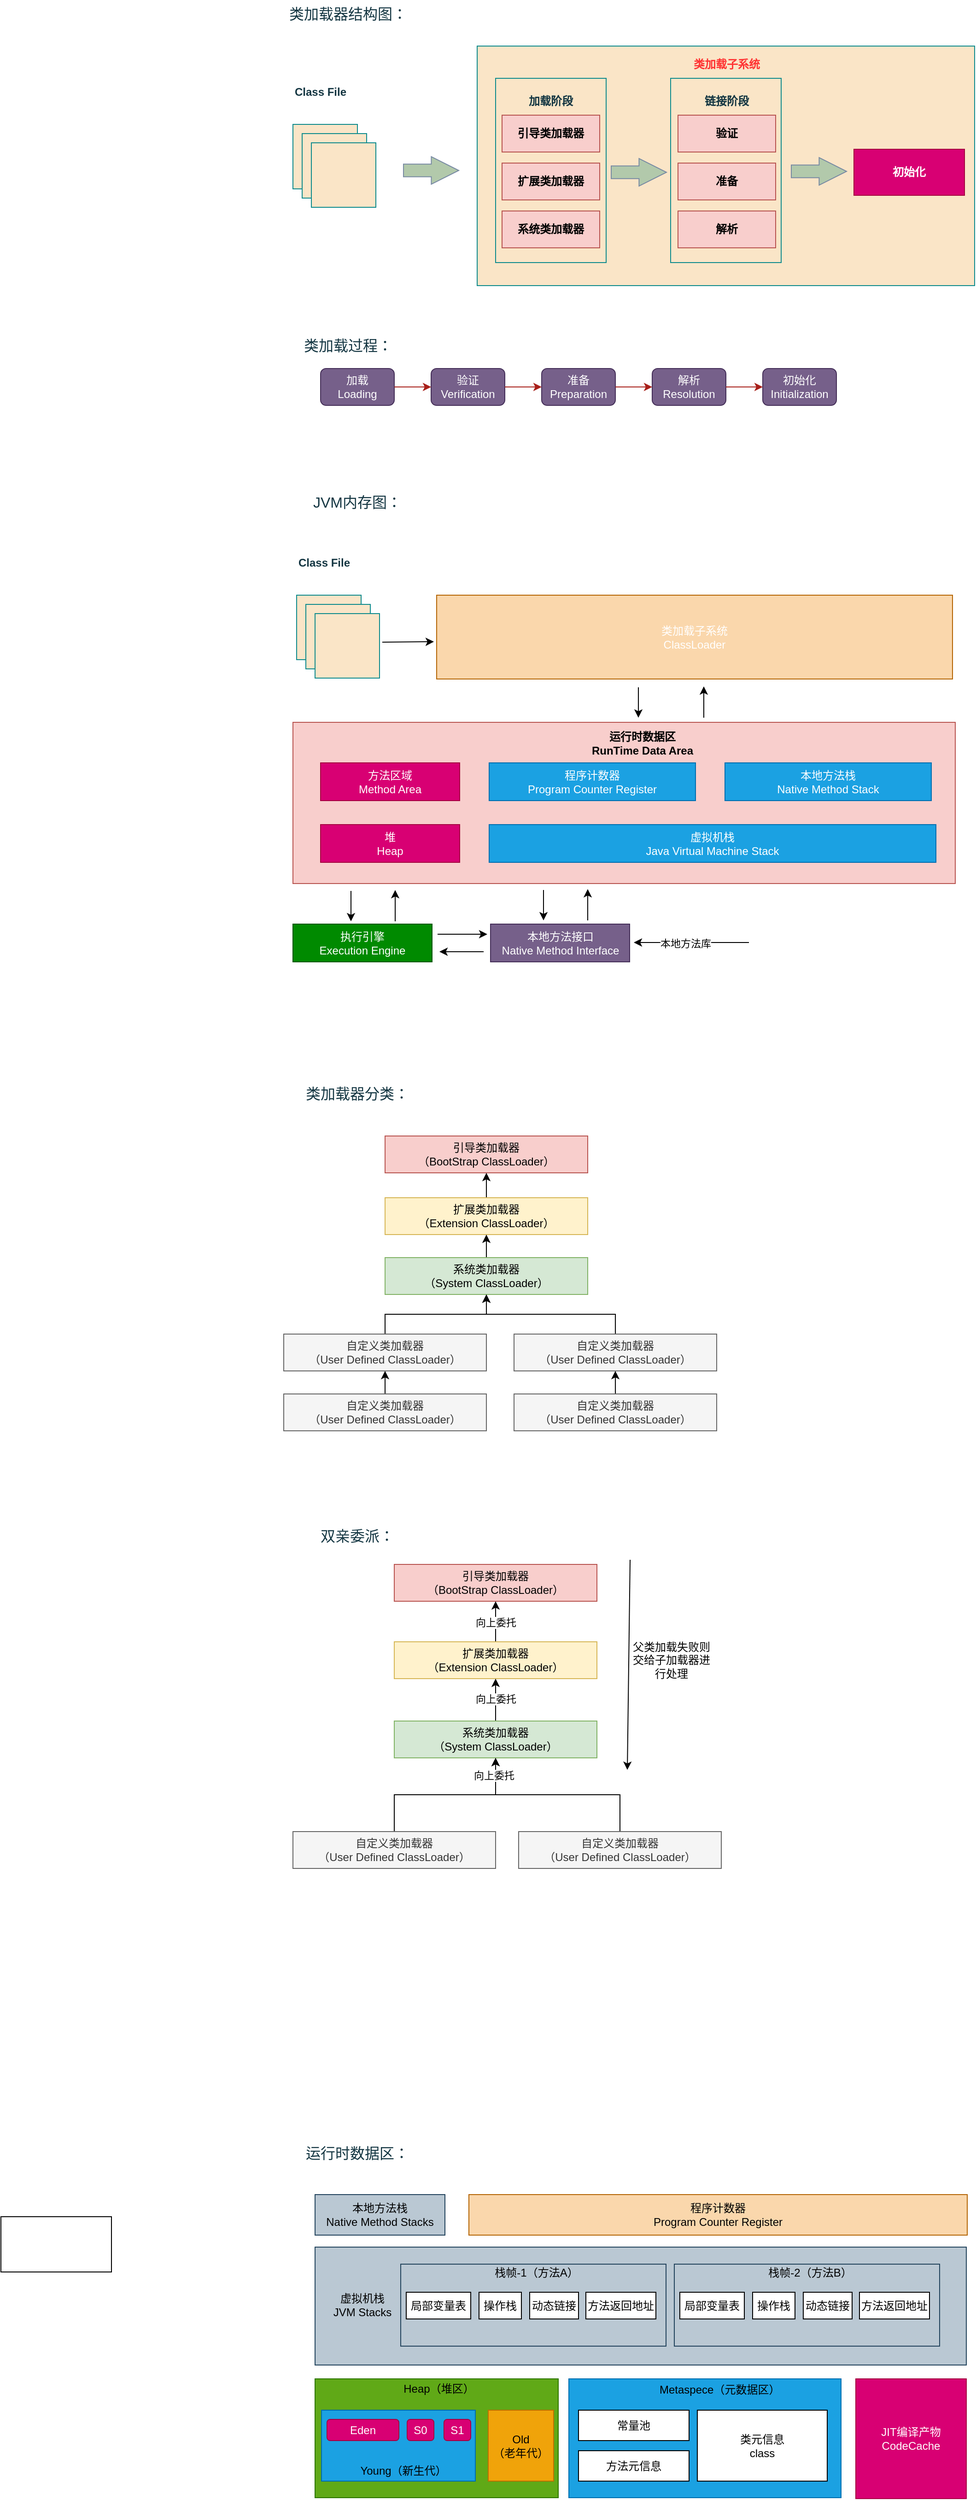<mxfile version="28.1.2">
  <diagram name="第 1 页" id="eqtePIM6AgWa9ITxUycX">
    <mxGraphModel dx="2040" dy="730" grid="0" gridSize="10" guides="1" tooltips="1" connect="1" arrows="1" fold="1" page="1" pageScale="1" pageWidth="827" pageHeight="1169" math="0" shadow="0">
      <root>
        <mxCell id="0" />
        <mxCell id="1" parent="0" />
        <mxCell id="AoabHPwV4vqNmbXxIZFJ-24" value="" style="group" parent="1" vertex="1" connectable="0">
          <mxGeometry x="50" y="90" width="740" height="260" as="geometry" />
        </mxCell>
        <mxCell id="AoabHPwV4vqNmbXxIZFJ-2" value="" style="rounded=0;whiteSpace=wrap;html=1;labelBackgroundColor=none;fillColor=#FAE5C7;strokeColor=#0F8B8D;fontColor=#143642;fontStyle=1" parent="AoabHPwV4vqNmbXxIZFJ-24" vertex="1">
          <mxGeometry y="85" width="70" height="70" as="geometry" />
        </mxCell>
        <mxCell id="AoabHPwV4vqNmbXxIZFJ-3" value="" style="rounded=0;whiteSpace=wrap;html=1;labelBackgroundColor=none;fillColor=#FAE5C7;strokeColor=#0F8B8D;fontColor=#143642;fontStyle=1" parent="AoabHPwV4vqNmbXxIZFJ-24" vertex="1">
          <mxGeometry x="10" y="95" width="70" height="70" as="geometry" />
        </mxCell>
        <mxCell id="AoabHPwV4vqNmbXxIZFJ-4" value="" style="rounded=0;whiteSpace=wrap;html=1;labelBackgroundColor=none;fillColor=#FAE5C7;strokeColor=#0F8B8D;fontColor=#143642;fontStyle=1" parent="AoabHPwV4vqNmbXxIZFJ-24" vertex="1">
          <mxGeometry x="20" y="105" width="70" height="70" as="geometry" />
        </mxCell>
        <mxCell id="AoabHPwV4vqNmbXxIZFJ-5" value="" style="rounded=0;whiteSpace=wrap;html=1;labelBackgroundColor=none;fillColor=#FAE5C7;strokeColor=#0F8B8D;fontColor=#143642;fontStyle=1" parent="AoabHPwV4vqNmbXxIZFJ-24" vertex="1">
          <mxGeometry x="200" width="540" height="260" as="geometry" />
        </mxCell>
        <mxCell id="AoabHPwV4vqNmbXxIZFJ-8" value="&lt;font color=&quot;#ff3333&quot;&gt;类加载子系统&lt;/font&gt;" style="text;html=1;strokeColor=none;fillColor=none;align=center;verticalAlign=middle;whiteSpace=wrap;rounded=0;fontStyle=1;labelBackgroundColor=none;fontColor=#143642;" parent="AoabHPwV4vqNmbXxIZFJ-24" vertex="1">
          <mxGeometry x="421" y="5" width="100" height="30" as="geometry" />
        </mxCell>
        <mxCell id="AoabHPwV4vqNmbXxIZFJ-9" value="" style="rounded=0;whiteSpace=wrap;html=1;labelBackgroundColor=none;fillColor=#FAE5C7;strokeColor=#0F8B8D;fontColor=#143642;fontStyle=1" parent="AoabHPwV4vqNmbXxIZFJ-24" vertex="1">
          <mxGeometry x="220" y="35" width="120" height="200" as="geometry" />
        </mxCell>
        <mxCell id="AoabHPwV4vqNmbXxIZFJ-10" value="" style="rounded=0;whiteSpace=wrap;html=1;labelBackgroundColor=none;fillColor=#FAE5C7;strokeColor=#0F8B8D;fontColor=#143642;fontStyle=1" parent="AoabHPwV4vqNmbXxIZFJ-24" vertex="1">
          <mxGeometry x="410" y="35" width="120" height="200" as="geometry" />
        </mxCell>
        <mxCell id="AoabHPwV4vqNmbXxIZFJ-11" value="初始化" style="rounded=0;whiteSpace=wrap;html=1;labelBackgroundColor=none;fillColor=#d80073;strokeColor=#A50040;fontColor=#ffffff;fontStyle=1" parent="AoabHPwV4vqNmbXxIZFJ-24" vertex="1">
          <mxGeometry x="609" y="112" width="120" height="50" as="geometry" />
        </mxCell>
        <mxCell id="AoabHPwV4vqNmbXxIZFJ-12" value="加载阶段" style="text;html=1;strokeColor=none;fillColor=none;align=center;verticalAlign=middle;whiteSpace=wrap;rounded=0;labelBackgroundColor=none;fontColor=#143642;fontStyle=1" parent="AoabHPwV4vqNmbXxIZFJ-24" vertex="1">
          <mxGeometry x="250" y="45" width="60" height="30" as="geometry" />
        </mxCell>
        <mxCell id="AoabHPwV4vqNmbXxIZFJ-13" value="链接阶段" style="text;html=1;strokeColor=none;fillColor=none;align=center;verticalAlign=middle;whiteSpace=wrap;rounded=0;labelBackgroundColor=none;fontColor=#143642;fontStyle=1" parent="AoabHPwV4vqNmbXxIZFJ-24" vertex="1">
          <mxGeometry x="441" y="45" width="60" height="30" as="geometry" />
        </mxCell>
        <mxCell id="AoabHPwV4vqNmbXxIZFJ-14" value="引导类加载器" style="rounded=0;whiteSpace=wrap;html=1;labelBackgroundColor=none;fillColor=#f8cecc;strokeColor=#b85450;fontStyle=1" parent="AoabHPwV4vqNmbXxIZFJ-24" vertex="1">
          <mxGeometry x="227" y="75" width="106" height="40" as="geometry" />
        </mxCell>
        <mxCell id="AoabHPwV4vqNmbXxIZFJ-15" value="扩展类加载器" style="rounded=0;whiteSpace=wrap;html=1;labelBackgroundColor=none;fillColor=#f8cecc;strokeColor=#b85450;fontStyle=1" parent="AoabHPwV4vqNmbXxIZFJ-24" vertex="1">
          <mxGeometry x="227" y="127" width="106" height="40" as="geometry" />
        </mxCell>
        <mxCell id="AoabHPwV4vqNmbXxIZFJ-16" value="系统类加载器" style="rounded=0;whiteSpace=wrap;html=1;labelBackgroundColor=none;fillColor=#f8cecc;strokeColor=#b85450;fontStyle=1" parent="AoabHPwV4vqNmbXxIZFJ-24" vertex="1">
          <mxGeometry x="227" y="179" width="106" height="40" as="geometry" />
        </mxCell>
        <mxCell id="AoabHPwV4vqNmbXxIZFJ-17" value="验证" style="rounded=0;whiteSpace=wrap;html=1;labelBackgroundColor=none;fillColor=#f8cecc;strokeColor=#b85450;fontStyle=1" parent="AoabHPwV4vqNmbXxIZFJ-24" vertex="1">
          <mxGeometry x="418" y="75" width="106" height="40" as="geometry" />
        </mxCell>
        <mxCell id="AoabHPwV4vqNmbXxIZFJ-18" value="准备" style="rounded=0;whiteSpace=wrap;html=1;labelBackgroundColor=none;fillColor=#f8cecc;strokeColor=#b85450;fontStyle=1" parent="AoabHPwV4vqNmbXxIZFJ-24" vertex="1">
          <mxGeometry x="418" y="127" width="106" height="40" as="geometry" />
        </mxCell>
        <mxCell id="AoabHPwV4vqNmbXxIZFJ-19" value="解析" style="rounded=0;whiteSpace=wrap;html=1;labelBackgroundColor=none;fillColor=#f8cecc;strokeColor=#b85450;fontStyle=1" parent="AoabHPwV4vqNmbXxIZFJ-24" vertex="1">
          <mxGeometry x="418" y="179" width="106" height="40" as="geometry" />
        </mxCell>
        <mxCell id="AoabHPwV4vqNmbXxIZFJ-20" value="Class File" style="text;html=1;strokeColor=none;fillColor=none;align=center;verticalAlign=middle;whiteSpace=wrap;rounded=0;fontColor=#143642;fontStyle=1" parent="AoabHPwV4vqNmbXxIZFJ-24" vertex="1">
          <mxGeometry y="35" width="60" height="30" as="geometry" />
        </mxCell>
        <mxCell id="AoabHPwV4vqNmbXxIZFJ-21" value="" style="html=1;shadow=0;dashed=0;align=center;verticalAlign=middle;shape=mxgraph.arrows2.arrow;dy=0.54;dx=29.8;direction=east;notch=0;strokeColor=#788AA3;fontColor=#46495D;fillColor=#B2C9AB;" parent="AoabHPwV4vqNmbXxIZFJ-24" vertex="1">
          <mxGeometry x="120" y="120" width="60" height="30" as="geometry" />
        </mxCell>
        <mxCell id="AoabHPwV4vqNmbXxIZFJ-22" value="" style="html=1;shadow=0;dashed=0;align=center;verticalAlign=middle;shape=mxgraph.arrows2.arrow;dy=0.54;dx=29.8;direction=east;notch=0;strokeColor=#788AA3;fontColor=#46495D;fillColor=#B2C9AB;" parent="AoabHPwV4vqNmbXxIZFJ-24" vertex="1">
          <mxGeometry x="345.5" y="122" width="60" height="30" as="geometry" />
        </mxCell>
        <mxCell id="AoabHPwV4vqNmbXxIZFJ-23" value="" style="html=1;shadow=0;dashed=0;align=center;verticalAlign=middle;shape=mxgraph.arrows2.arrow;dy=0.54;dx=29.8;direction=east;notch=0;strokeColor=#788AA3;fontColor=#46495D;fillColor=#B2C9AB;" parent="AoabHPwV4vqNmbXxIZFJ-24" vertex="1">
          <mxGeometry x="541" y="121" width="60" height="30" as="geometry" />
        </mxCell>
        <mxCell id="AoabHPwV4vqNmbXxIZFJ-25" value="类加载器结构图：" style="text;html=1;strokeColor=none;fillColor=none;align=center;verticalAlign=middle;whiteSpace=wrap;rounded=0;fontColor=#143642;fontSize=16;" parent="1" vertex="1">
          <mxGeometry x="40" y="40" width="140" height="30" as="geometry" />
        </mxCell>
        <mxCell id="AoabHPwV4vqNmbXxIZFJ-37" value="" style="group" parent="1" vertex="1" connectable="0">
          <mxGeometry x="40" y="400" width="600" height="80" as="geometry" />
        </mxCell>
        <mxCell id="AoabHPwV4vqNmbXxIZFJ-26" value="类加载过程：" style="text;html=1;strokeColor=none;fillColor=none;align=center;verticalAlign=middle;whiteSpace=wrap;rounded=0;fontColor=#143642;fontSize=16;" parent="AoabHPwV4vqNmbXxIZFJ-37" vertex="1">
          <mxGeometry width="140" height="30" as="geometry" />
        </mxCell>
        <mxCell id="AoabHPwV4vqNmbXxIZFJ-28" value="加载&lt;br&gt;Loading" style="rounded=1;whiteSpace=wrap;html=1;strokeColor=#432D57;fontColor=#ffffff;fillColor=#76608a;" parent="AoabHPwV4vqNmbXxIZFJ-37" vertex="1">
          <mxGeometry x="40" y="40" width="80" height="40" as="geometry" />
        </mxCell>
        <mxCell id="AoabHPwV4vqNmbXxIZFJ-29" value="验证&lt;br&gt;Verification" style="rounded=1;whiteSpace=wrap;html=1;strokeColor=#432D57;fontColor=#ffffff;fillColor=#76608a;" parent="AoabHPwV4vqNmbXxIZFJ-37" vertex="1">
          <mxGeometry x="160" y="40" width="80" height="40" as="geometry" />
        </mxCell>
        <mxCell id="AoabHPwV4vqNmbXxIZFJ-33" value="" style="edgeStyle=orthogonalEdgeStyle;rounded=0;orthogonalLoop=1;jettySize=auto;html=1;strokeColor=#A8201A;fontColor=#143642;fillColor=#FAE5C7;" parent="AoabHPwV4vqNmbXxIZFJ-37" source="AoabHPwV4vqNmbXxIZFJ-28" target="AoabHPwV4vqNmbXxIZFJ-29" edge="1">
          <mxGeometry relative="1" as="geometry" />
        </mxCell>
        <mxCell id="AoabHPwV4vqNmbXxIZFJ-30" value="准备&lt;br&gt;Preparation" style="rounded=1;whiteSpace=wrap;html=1;strokeColor=#432D57;fontColor=#ffffff;fillColor=#76608a;" parent="AoabHPwV4vqNmbXxIZFJ-37" vertex="1">
          <mxGeometry x="280" y="40" width="80" height="40" as="geometry" />
        </mxCell>
        <mxCell id="AoabHPwV4vqNmbXxIZFJ-34" value="" style="edgeStyle=orthogonalEdgeStyle;rounded=0;orthogonalLoop=1;jettySize=auto;html=1;strokeColor=#A8201A;fontColor=#143642;fillColor=#FAE5C7;" parent="AoabHPwV4vqNmbXxIZFJ-37" source="AoabHPwV4vqNmbXxIZFJ-29" target="AoabHPwV4vqNmbXxIZFJ-30" edge="1">
          <mxGeometry relative="1" as="geometry" />
        </mxCell>
        <mxCell id="AoabHPwV4vqNmbXxIZFJ-31" value="解析&lt;br&gt;Resolution" style="rounded=1;whiteSpace=wrap;html=1;strokeColor=#432D57;fontColor=#ffffff;fillColor=#76608a;" parent="AoabHPwV4vqNmbXxIZFJ-37" vertex="1">
          <mxGeometry x="400" y="40" width="80" height="40" as="geometry" />
        </mxCell>
        <mxCell id="AoabHPwV4vqNmbXxIZFJ-35" value="" style="edgeStyle=orthogonalEdgeStyle;rounded=0;orthogonalLoop=1;jettySize=auto;html=1;strokeColor=#A8201A;fontColor=#143642;fillColor=#FAE5C7;" parent="AoabHPwV4vqNmbXxIZFJ-37" source="AoabHPwV4vqNmbXxIZFJ-30" target="AoabHPwV4vqNmbXxIZFJ-31" edge="1">
          <mxGeometry relative="1" as="geometry" />
        </mxCell>
        <mxCell id="AoabHPwV4vqNmbXxIZFJ-32" value="初始化&lt;br&gt;Initialization" style="rounded=1;whiteSpace=wrap;html=1;strokeColor=#432D57;fontColor=#ffffff;fillColor=#76608a;" parent="AoabHPwV4vqNmbXxIZFJ-37" vertex="1">
          <mxGeometry x="520" y="40" width="80" height="40" as="geometry" />
        </mxCell>
        <mxCell id="AoabHPwV4vqNmbXxIZFJ-36" value="" style="edgeStyle=orthogonalEdgeStyle;rounded=0;orthogonalLoop=1;jettySize=auto;html=1;strokeColor=#A8201A;fontColor=#143642;fillColor=#FAE5C7;" parent="AoabHPwV4vqNmbXxIZFJ-37" source="AoabHPwV4vqNmbXxIZFJ-31" target="AoabHPwV4vqNmbXxIZFJ-32" edge="1">
          <mxGeometry relative="1" as="geometry" />
        </mxCell>
        <mxCell id="120FaNfCN4efDwmngprg-2" value="JVM内存图：" style="text;html=1;strokeColor=none;fillColor=none;align=center;verticalAlign=middle;whiteSpace=wrap;rounded=0;fontColor=#143642;fontSize=16;" vertex="1" parent="1">
          <mxGeometry x="50" y="570" width="140" height="30" as="geometry" />
        </mxCell>
        <mxCell id="120FaNfCN4efDwmngprg-33" value="" style="group" vertex="1" connectable="0" parent="1">
          <mxGeometry x="50" y="636" width="719" height="448" as="geometry" />
        </mxCell>
        <mxCell id="120FaNfCN4efDwmngprg-3" value="" style="rounded=0;whiteSpace=wrap;html=1;labelBackgroundColor=none;fillColor=#FAE5C7;strokeColor=#0F8B8D;fontColor=#143642;fontStyle=1" vertex="1" parent="120FaNfCN4efDwmngprg-33">
          <mxGeometry x="4" y="50" width="70" height="70" as="geometry" />
        </mxCell>
        <mxCell id="120FaNfCN4efDwmngprg-4" value="" style="rounded=0;whiteSpace=wrap;html=1;labelBackgroundColor=none;fillColor=#FAE5C7;strokeColor=#0F8B8D;fontColor=#143642;fontStyle=1" vertex="1" parent="120FaNfCN4efDwmngprg-33">
          <mxGeometry x="14" y="60" width="70" height="70" as="geometry" />
        </mxCell>
        <mxCell id="120FaNfCN4efDwmngprg-5" value="" style="rounded=0;whiteSpace=wrap;html=1;labelBackgroundColor=none;fillColor=#FAE5C7;strokeColor=#0F8B8D;fontColor=#143642;fontStyle=1" vertex="1" parent="120FaNfCN4efDwmngprg-33">
          <mxGeometry x="24" y="70" width="70" height="70" as="geometry" />
        </mxCell>
        <mxCell id="120FaNfCN4efDwmngprg-6" value="Class File" style="text;html=1;strokeColor=none;fillColor=none;align=center;verticalAlign=middle;whiteSpace=wrap;rounded=0;fontColor=#143642;fontStyle=1" vertex="1" parent="120FaNfCN4efDwmngprg-33">
          <mxGeometry x="4" width="60" height="30" as="geometry" />
        </mxCell>
        <mxCell id="120FaNfCN4efDwmngprg-7" value="&lt;font style=&quot;color: rgb(255, 255, 255);&quot;&gt;类加载子系统&lt;br&gt;ClassLoader&lt;/font&gt;" style="rounded=0;whiteSpace=wrap;html=1;fillColor=#fad7ac;strokeColor=#b46504;" vertex="1" parent="120FaNfCN4efDwmngprg-33">
          <mxGeometry x="156" y="50" width="560" height="91" as="geometry" />
        </mxCell>
        <mxCell id="120FaNfCN4efDwmngprg-9" value="" style="rounded=0;whiteSpace=wrap;html=1;fillColor=#f8cecc;strokeColor=#b85450;" vertex="1" parent="120FaNfCN4efDwmngprg-33">
          <mxGeometry y="188" width="719" height="175" as="geometry" />
        </mxCell>
        <mxCell id="120FaNfCN4efDwmngprg-10" value="&lt;b&gt;运行时数据区&lt;br&gt;RunTime Data Area&lt;/b&gt;" style="text;html=1;align=center;verticalAlign=middle;whiteSpace=wrap;rounded=0;" vertex="1" parent="120FaNfCN4efDwmngprg-33">
          <mxGeometry x="306.5" y="196" width="144.5" height="30" as="geometry" />
        </mxCell>
        <mxCell id="120FaNfCN4efDwmngprg-12" value="方法区域&lt;br&gt;Method Area" style="rounded=0;whiteSpace=wrap;html=1;fillColor=#d80073;fontColor=#ffffff;strokeColor=#A50040;" vertex="1" parent="120FaNfCN4efDwmngprg-33">
          <mxGeometry x="30" y="232" width="151" height="41" as="geometry" />
        </mxCell>
        <mxCell id="120FaNfCN4efDwmngprg-13" value="堆&lt;br&gt;Heap" style="rounded=0;whiteSpace=wrap;html=1;fillColor=#d80073;fontColor=#ffffff;strokeColor=#A50040;" vertex="1" parent="120FaNfCN4efDwmngprg-33">
          <mxGeometry x="30" y="299" width="151" height="41" as="geometry" />
        </mxCell>
        <mxCell id="120FaNfCN4efDwmngprg-14" value="程序计数器&lt;br&gt;Program Counter Register" style="rounded=0;whiteSpace=wrap;html=1;fillColor=#1ba1e2;fontColor=#ffffff;strokeColor=#006EAF;" vertex="1" parent="120FaNfCN4efDwmngprg-33">
          <mxGeometry x="213" y="232" width="224" height="41" as="geometry" />
        </mxCell>
        <mxCell id="120FaNfCN4efDwmngprg-16" value="本地方法栈&lt;br&gt;Native Method Stack" style="rounded=0;whiteSpace=wrap;html=1;fillColor=#1ba1e2;fontColor=#ffffff;strokeColor=#006EAF;" vertex="1" parent="120FaNfCN4efDwmngprg-33">
          <mxGeometry x="469" y="232" width="224" height="41" as="geometry" />
        </mxCell>
        <mxCell id="120FaNfCN4efDwmngprg-17" value="虚拟机栈&lt;br&gt;Java Virtual Machine Stack" style="rounded=0;whiteSpace=wrap;html=1;fillColor=#1ba1e2;fontColor=#ffffff;strokeColor=#006EAF;" vertex="1" parent="120FaNfCN4efDwmngprg-33">
          <mxGeometry x="213" y="299" width="485" height="41" as="geometry" />
        </mxCell>
        <mxCell id="120FaNfCN4efDwmngprg-18" value="执行引擎&lt;br&gt;Execution Engine" style="rounded=0;whiteSpace=wrap;html=1;fillColor=#008a00;fontColor=#ffffff;strokeColor=#005700;" vertex="1" parent="120FaNfCN4efDwmngprg-33">
          <mxGeometry y="407" width="151" height="41" as="geometry" />
        </mxCell>
        <mxCell id="120FaNfCN4efDwmngprg-19" value="本地方法接口&lt;br&gt;Native Method Interface" style="rounded=0;whiteSpace=wrap;html=1;fillColor=#76608a;fontColor=#ffffff;strokeColor=#432D57;" vertex="1" parent="120FaNfCN4efDwmngprg-33">
          <mxGeometry x="214.5" y="407" width="151" height="41" as="geometry" />
        </mxCell>
        <mxCell id="120FaNfCN4efDwmngprg-21" value="" style="endArrow=classic;html=1;rounded=0;entryX=0;entryY=0.5;entryDx=0;entryDy=0;" edge="1" parent="120FaNfCN4efDwmngprg-33">
          <mxGeometry width="50" height="50" relative="1" as="geometry">
            <mxPoint x="97" y="101" as="sourcePoint" />
            <mxPoint x="153" y="100.5" as="targetPoint" />
          </mxGeometry>
        </mxCell>
        <mxCell id="120FaNfCN4efDwmngprg-23" value="" style="endArrow=classic;html=1;rounded=0;" edge="1" parent="120FaNfCN4efDwmngprg-33">
          <mxGeometry width="50" height="50" relative="1" as="geometry">
            <mxPoint x="375" y="150" as="sourcePoint" />
            <mxPoint x="375" y="183" as="targetPoint" />
          </mxGeometry>
        </mxCell>
        <mxCell id="120FaNfCN4efDwmngprg-24" value="" style="endArrow=classic;html=1;rounded=0;" edge="1" parent="120FaNfCN4efDwmngprg-33">
          <mxGeometry width="50" height="50" relative="1" as="geometry">
            <mxPoint x="446" y="183" as="sourcePoint" />
            <mxPoint x="446" y="149" as="targetPoint" />
          </mxGeometry>
        </mxCell>
        <mxCell id="120FaNfCN4efDwmngprg-25" value="" style="endArrow=classic;html=1;rounded=0;" edge="1" parent="120FaNfCN4efDwmngprg-33">
          <mxGeometry width="50" height="50" relative="1" as="geometry">
            <mxPoint x="63" y="371" as="sourcePoint" />
            <mxPoint x="63" y="404" as="targetPoint" />
          </mxGeometry>
        </mxCell>
        <mxCell id="120FaNfCN4efDwmngprg-26" value="" style="endArrow=classic;html=1;rounded=0;" edge="1" parent="120FaNfCN4efDwmngprg-33">
          <mxGeometry width="50" height="50" relative="1" as="geometry">
            <mxPoint x="111" y="404" as="sourcePoint" />
            <mxPoint x="111" y="370" as="targetPoint" />
          </mxGeometry>
        </mxCell>
        <mxCell id="120FaNfCN4efDwmngprg-27" value="" style="endArrow=classic;html=1;rounded=0;" edge="1" parent="120FaNfCN4efDwmngprg-33">
          <mxGeometry width="50" height="50" relative="1" as="geometry">
            <mxPoint x="272" y="370" as="sourcePoint" />
            <mxPoint x="272" y="403" as="targetPoint" />
          </mxGeometry>
        </mxCell>
        <mxCell id="120FaNfCN4efDwmngprg-28" value="" style="endArrow=classic;html=1;rounded=0;" edge="1" parent="120FaNfCN4efDwmngprg-33">
          <mxGeometry width="50" height="50" relative="1" as="geometry">
            <mxPoint x="320" y="403" as="sourcePoint" />
            <mxPoint x="320" y="369" as="targetPoint" />
          </mxGeometry>
        </mxCell>
        <mxCell id="120FaNfCN4efDwmngprg-29" value="" style="endArrow=classic;html=1;rounded=0;" edge="1" parent="120FaNfCN4efDwmngprg-33">
          <mxGeometry width="50" height="50" relative="1" as="geometry">
            <mxPoint x="157" y="418" as="sourcePoint" />
            <mxPoint x="211" y="418" as="targetPoint" />
          </mxGeometry>
        </mxCell>
        <mxCell id="120FaNfCN4efDwmngprg-30" value="" style="endArrow=classic;html=1;rounded=0;" edge="1" parent="120FaNfCN4efDwmngprg-33">
          <mxGeometry width="50" height="50" relative="1" as="geometry">
            <mxPoint x="207" y="437" as="sourcePoint" />
            <mxPoint x="159" y="437" as="targetPoint" />
          </mxGeometry>
        </mxCell>
        <mxCell id="120FaNfCN4efDwmngprg-31" value="" style="endArrow=classic;html=1;rounded=0;" edge="1" parent="120FaNfCN4efDwmngprg-33">
          <mxGeometry width="50" height="50" relative="1" as="geometry">
            <mxPoint x="495" y="427" as="sourcePoint" />
            <mxPoint x="370" y="427" as="targetPoint" />
          </mxGeometry>
        </mxCell>
        <mxCell id="120FaNfCN4efDwmngprg-32" value="本地方法库" style="edgeLabel;html=1;align=center;verticalAlign=middle;resizable=0;points=[];" vertex="1" connectable="0" parent="120FaNfCN4efDwmngprg-31">
          <mxGeometry x="0.216" y="2" relative="1" as="geometry">
            <mxPoint x="7" y="-1" as="offset" />
          </mxGeometry>
        </mxCell>
        <mxCell id="120FaNfCN4efDwmngprg-34" value="" style="rounded=0;whiteSpace=wrap;html=1;" vertex="1" parent="1">
          <mxGeometry x="-267" y="2446" width="120" height="60" as="geometry" />
        </mxCell>
        <mxCell id="120FaNfCN4efDwmngprg-72" value="" style="group" vertex="1" connectable="0" parent="1">
          <mxGeometry x="50" y="1692" width="465" height="376" as="geometry" />
        </mxCell>
        <mxCell id="120FaNfCN4efDwmngprg-50" value="双亲委派：" style="text;html=1;strokeColor=none;fillColor=none;align=center;verticalAlign=middle;whiteSpace=wrap;rounded=0;fontColor=#143642;fontSize=16;" vertex="1" parent="120FaNfCN4efDwmngprg-72">
          <mxGeometry width="140" height="30" as="geometry" />
        </mxCell>
        <mxCell id="120FaNfCN4efDwmngprg-51" value="引导类加载器&lt;br&gt;（BootStrap ClassLoader）" style="rounded=0;whiteSpace=wrap;html=1;fillColor=#f8cecc;strokeColor=#b85450;" vertex="1" parent="120FaNfCN4efDwmngprg-72">
          <mxGeometry x="110" y="46" width="220" height="40" as="geometry" />
        </mxCell>
        <mxCell id="120FaNfCN4efDwmngprg-52" value="" style="edgeStyle=orthogonalEdgeStyle;rounded=0;orthogonalLoop=1;jettySize=auto;html=1;" edge="1" parent="120FaNfCN4efDwmngprg-72" source="120FaNfCN4efDwmngprg-53" target="120FaNfCN4efDwmngprg-51">
          <mxGeometry relative="1" as="geometry" />
        </mxCell>
        <mxCell id="120FaNfCN4efDwmngprg-67" value="向上委托" style="edgeLabel;html=1;align=center;verticalAlign=middle;resizable=0;points=[];" vertex="1" connectable="0" parent="120FaNfCN4efDwmngprg-52">
          <mxGeometry x="-0.045" relative="1" as="geometry">
            <mxPoint as="offset" />
          </mxGeometry>
        </mxCell>
        <mxCell id="120FaNfCN4efDwmngprg-53" value="扩展类加载器&lt;br&gt;（Extension ClassLoader）" style="rounded=0;whiteSpace=wrap;html=1;fillColor=#fff2cc;strokeColor=#d6b656;" vertex="1" parent="120FaNfCN4efDwmngprg-72">
          <mxGeometry x="110" y="130" width="220" height="40" as="geometry" />
        </mxCell>
        <mxCell id="120FaNfCN4efDwmngprg-54" value="" style="edgeStyle=orthogonalEdgeStyle;rounded=0;orthogonalLoop=1;jettySize=auto;html=1;" edge="1" parent="120FaNfCN4efDwmngprg-72" source="120FaNfCN4efDwmngprg-55" target="120FaNfCN4efDwmngprg-53">
          <mxGeometry relative="1" as="geometry" />
        </mxCell>
        <mxCell id="120FaNfCN4efDwmngprg-65" value="&lt;span style=&quot;color: rgba(0, 0, 0, 0); font-family: monospace; font-size: 0px; text-align: start; background-color: rgb(236, 236, 236);&quot;&gt;%3CmxGraphModel%3E%3Croot%3E%3CmxCell%20id%3D%220%22%2F%3E%3CmxCell%20id%3D%221%22%20parent%3D%220%22%2F%3E%3CmxCell%20id%3D%222%22%20value%3D%22%E5%90%91%E4%B8%8A%E5%A7%94%E6%89%98%22%20style%3D%22edgeLabel%3Bhtml%3D1%3Balign%3Dcenter%3BverticalAlign%3Dmiddle%3Bresizable%3D0%3Bpoints%3D%5B%5D%3B%22%20vertex%3D%221%22%20connectable%3D%220%22%20parent%3D%221%22%3E%3CmxGeometry%20x%3D%22268%22%20y%3D%221972%22%20as%3D%22geometry%22%2F%3E%3C%2FmxCell%3E%3C%2Froot%3E%3C%2FmxGraphModel%3E&lt;/span&gt;" style="edgeLabel;html=1;align=center;verticalAlign=middle;resizable=0;points=[];" vertex="1" connectable="0" parent="120FaNfCN4efDwmngprg-54">
          <mxGeometry x="0.077" y="3" relative="1" as="geometry">
            <mxPoint as="offset" />
          </mxGeometry>
        </mxCell>
        <mxCell id="120FaNfCN4efDwmngprg-66" value="向上委托" style="edgeLabel;html=1;align=center;verticalAlign=middle;resizable=0;points=[];" vertex="1" connectable="0" parent="120FaNfCN4efDwmngprg-54">
          <mxGeometry x="0.043" relative="1" as="geometry">
            <mxPoint as="offset" />
          </mxGeometry>
        </mxCell>
        <mxCell id="120FaNfCN4efDwmngprg-55" value="系统类加载器&lt;br&gt;（System ClassLoader）" style="rounded=0;whiteSpace=wrap;html=1;fillColor=#d5e8d4;strokeColor=#82b366;" vertex="1" parent="120FaNfCN4efDwmngprg-72">
          <mxGeometry x="110" y="216" width="220" height="40" as="geometry" />
        </mxCell>
        <mxCell id="120FaNfCN4efDwmngprg-56" value="" style="edgeStyle=orthogonalEdgeStyle;rounded=0;orthogonalLoop=1;jettySize=auto;html=1;" edge="1" parent="120FaNfCN4efDwmngprg-72" source="120FaNfCN4efDwmngprg-57" target="120FaNfCN4efDwmngprg-55">
          <mxGeometry relative="1" as="geometry" />
        </mxCell>
        <mxCell id="120FaNfCN4efDwmngprg-57" value="自定义类加载器&lt;br&gt;（User Defined ClassLoader）" style="rounded=0;whiteSpace=wrap;html=1;fillColor=#f5f5f5;fontColor=#333333;strokeColor=#666666;" vertex="1" parent="120FaNfCN4efDwmngprg-72">
          <mxGeometry y="336" width="220" height="40" as="geometry" />
        </mxCell>
        <mxCell id="120FaNfCN4efDwmngprg-58" value="" style="edgeStyle=orthogonalEdgeStyle;rounded=0;orthogonalLoop=1;jettySize=auto;html=1;" edge="1" parent="120FaNfCN4efDwmngprg-72" source="120FaNfCN4efDwmngprg-59" target="120FaNfCN4efDwmngprg-55">
          <mxGeometry relative="1" as="geometry" />
        </mxCell>
        <mxCell id="120FaNfCN4efDwmngprg-64" value="向上委托" style="edgeLabel;html=1;align=center;verticalAlign=middle;resizable=0;points=[];" vertex="1" connectable="0" parent="120FaNfCN4efDwmngprg-58">
          <mxGeometry x="0.828" y="2" relative="1" as="geometry">
            <mxPoint as="offset" />
          </mxGeometry>
        </mxCell>
        <mxCell id="120FaNfCN4efDwmngprg-59" value="自定义类加载器&lt;br style=&quot;border-color: var(--border-color);&quot;&gt;（User Defined ClassLoader）" style="rounded=0;whiteSpace=wrap;html=1;fillColor=#f5f5f5;fontColor=#333333;strokeColor=#666666;" vertex="1" parent="120FaNfCN4efDwmngprg-72">
          <mxGeometry x="245" y="336" width="220" height="40" as="geometry" />
        </mxCell>
        <mxCell id="120FaNfCN4efDwmngprg-68" value="" style="endArrow=classic;html=1;rounded=0;" edge="1" parent="120FaNfCN4efDwmngprg-72">
          <mxGeometry width="50" height="50" relative="1" as="geometry">
            <mxPoint x="366" y="41" as="sourcePoint" />
            <mxPoint x="363" y="269" as="targetPoint" />
          </mxGeometry>
        </mxCell>
        <mxCell id="120FaNfCN4efDwmngprg-71" value="父类加载失败则交给子加载器进行处理" style="text;html=1;align=center;verticalAlign=middle;whiteSpace=wrap;rounded=0;" vertex="1" parent="120FaNfCN4efDwmngprg-72">
          <mxGeometry x="368" y="116" width="86" height="68" as="geometry" />
        </mxCell>
        <mxCell id="120FaNfCN4efDwmngprg-73" value="运行时数据区：" style="text;html=1;strokeColor=none;fillColor=none;align=center;verticalAlign=middle;whiteSpace=wrap;rounded=0;fontColor=#143642;fontSize=16;" vertex="1" parent="1">
          <mxGeometry x="50" y="2362" width="140" height="30" as="geometry" />
        </mxCell>
        <mxCell id="120FaNfCN4efDwmngprg-74" value="" style="group" vertex="1" connectable="0" parent="1">
          <mxGeometry x="40" y="1212" width="470" height="381" as="geometry" />
        </mxCell>
        <mxCell id="120FaNfCN4efDwmngprg-35" value="引导类加载器&lt;br&gt;（BootStrap ClassLoader）" style="rounded=0;whiteSpace=wrap;html=1;fillColor=#f8cecc;strokeColor=#b85450;" vertex="1" parent="120FaNfCN4efDwmngprg-74">
          <mxGeometry x="110" y="61" width="220" height="40" as="geometry" />
        </mxCell>
        <mxCell id="120FaNfCN4efDwmngprg-36" value="" style="edgeStyle=orthogonalEdgeStyle;rounded=0;orthogonalLoop=1;jettySize=auto;html=1;" edge="1" parent="120FaNfCN4efDwmngprg-74" source="120FaNfCN4efDwmngprg-37" target="120FaNfCN4efDwmngprg-35">
          <mxGeometry relative="1" as="geometry" />
        </mxCell>
        <mxCell id="120FaNfCN4efDwmngprg-37" value="扩展类加载器&lt;br&gt;（Extension ClassLoader）" style="rounded=0;whiteSpace=wrap;html=1;fillColor=#fff2cc;strokeColor=#d6b656;" vertex="1" parent="120FaNfCN4efDwmngprg-74">
          <mxGeometry x="110" y="128" width="220" height="40" as="geometry" />
        </mxCell>
        <mxCell id="120FaNfCN4efDwmngprg-38" value="" style="edgeStyle=orthogonalEdgeStyle;rounded=0;orthogonalLoop=1;jettySize=auto;html=1;" edge="1" parent="120FaNfCN4efDwmngprg-74" source="120FaNfCN4efDwmngprg-39" target="120FaNfCN4efDwmngprg-37">
          <mxGeometry relative="1" as="geometry" />
        </mxCell>
        <mxCell id="120FaNfCN4efDwmngprg-39" value="系统类加载器&lt;br&gt;（System ClassLoader）" style="rounded=0;whiteSpace=wrap;html=1;fillColor=#d5e8d4;strokeColor=#82b366;" vertex="1" parent="120FaNfCN4efDwmngprg-74">
          <mxGeometry x="110" y="193" width="220" height="40" as="geometry" />
        </mxCell>
        <mxCell id="120FaNfCN4efDwmngprg-40" value="" style="edgeStyle=orthogonalEdgeStyle;rounded=0;orthogonalLoop=1;jettySize=auto;html=1;" edge="1" parent="120FaNfCN4efDwmngprg-74" source="120FaNfCN4efDwmngprg-41" target="120FaNfCN4efDwmngprg-39">
          <mxGeometry relative="1" as="geometry" />
        </mxCell>
        <mxCell id="120FaNfCN4efDwmngprg-41" value="自定义类加载器&lt;br&gt;（User Defined ClassLoader）" style="rounded=0;whiteSpace=wrap;html=1;fillColor=#f5f5f5;fontColor=#333333;strokeColor=#666666;" vertex="1" parent="120FaNfCN4efDwmngprg-74">
          <mxGeometry y="276" width="220" height="40" as="geometry" />
        </mxCell>
        <mxCell id="120FaNfCN4efDwmngprg-42" value="" style="edgeStyle=orthogonalEdgeStyle;rounded=0;orthogonalLoop=1;jettySize=auto;html=1;" edge="1" parent="120FaNfCN4efDwmngprg-74" source="120FaNfCN4efDwmngprg-43" target="120FaNfCN4efDwmngprg-39">
          <mxGeometry relative="1" as="geometry" />
        </mxCell>
        <mxCell id="120FaNfCN4efDwmngprg-43" value="自定义类加载器&lt;br style=&quot;border-color: var(--border-color);&quot;&gt;（User Defined ClassLoader）" style="rounded=0;whiteSpace=wrap;html=1;fillColor=#f5f5f5;fontColor=#333333;strokeColor=#666666;" vertex="1" parent="120FaNfCN4efDwmngprg-74">
          <mxGeometry x="250" y="276" width="220" height="40" as="geometry" />
        </mxCell>
        <mxCell id="120FaNfCN4efDwmngprg-44" value="" style="edgeStyle=orthogonalEdgeStyle;rounded=0;orthogonalLoop=1;jettySize=auto;html=1;" edge="1" parent="120FaNfCN4efDwmngprg-74" source="120FaNfCN4efDwmngprg-45" target="120FaNfCN4efDwmngprg-41">
          <mxGeometry relative="1" as="geometry" />
        </mxCell>
        <mxCell id="120FaNfCN4efDwmngprg-45" value="自定义类加载器&lt;br&gt;（User Defined ClassLoader）" style="rounded=0;whiteSpace=wrap;html=1;fillColor=#f5f5f5;fontColor=#333333;strokeColor=#666666;" vertex="1" parent="120FaNfCN4efDwmngprg-74">
          <mxGeometry y="341" width="220" height="40" as="geometry" />
        </mxCell>
        <mxCell id="120FaNfCN4efDwmngprg-46" value="" style="edgeStyle=orthogonalEdgeStyle;rounded=0;orthogonalLoop=1;jettySize=auto;html=1;" edge="1" parent="120FaNfCN4efDwmngprg-74" source="120FaNfCN4efDwmngprg-47" target="120FaNfCN4efDwmngprg-43">
          <mxGeometry relative="1" as="geometry" />
        </mxCell>
        <mxCell id="120FaNfCN4efDwmngprg-47" value="自定义类加载器&lt;br style=&quot;border-color: var(--border-color);&quot;&gt;（User Defined ClassLoader）" style="rounded=0;whiteSpace=wrap;html=1;fillColor=#f5f5f5;fontColor=#333333;strokeColor=#666666;" vertex="1" parent="120FaNfCN4efDwmngprg-74">
          <mxGeometry x="250" y="341" width="220" height="40" as="geometry" />
        </mxCell>
        <mxCell id="120FaNfCN4efDwmngprg-49" value="类加载器分类：" style="text;html=1;strokeColor=none;fillColor=none;align=center;verticalAlign=middle;whiteSpace=wrap;rounded=0;fontColor=#143642;fontSize=16;" vertex="1" parent="120FaNfCN4efDwmngprg-74">
          <mxGeometry x="10" width="140" height="30" as="geometry" />
        </mxCell>
        <mxCell id="120FaNfCN4efDwmngprg-75" value="本地方法栈&lt;br&gt;Native Method Stacks" style="rounded=0;whiteSpace=wrap;html=1;fillColor=#bac8d3;strokeColor=#23445d;" vertex="1" parent="1">
          <mxGeometry x="74" y="2422" width="141" height="44" as="geometry" />
        </mxCell>
        <mxCell id="120FaNfCN4efDwmngprg-76" value="程序计数器&lt;br&gt;Program Counter Register" style="rounded=0;whiteSpace=wrap;html=1;fillColor=#fad7ac;strokeColor=#b46504;" vertex="1" parent="1">
          <mxGeometry x="241" y="2422" width="541" height="44" as="geometry" />
        </mxCell>
        <mxCell id="120FaNfCN4efDwmngprg-77" value="" style="rounded=0;whiteSpace=wrap;html=1;fillColor=#bac8d3;strokeColor=#23445d;" vertex="1" parent="1">
          <mxGeometry x="74" y="2479" width="707" height="128" as="geometry" />
        </mxCell>
        <mxCell id="120FaNfCN4efDwmngprg-78" value="" style="rounded=0;whiteSpace=wrap;html=1;fillColor=#bac8d3;strokeColor=#23445d;" vertex="1" parent="1">
          <mxGeometry x="167" y="2497.5" width="288" height="89" as="geometry" />
        </mxCell>
        <mxCell id="120FaNfCN4efDwmngprg-79" value="虚拟机栈&lt;br&gt;JVM Stacks" style="text;html=1;align=center;verticalAlign=middle;whiteSpace=wrap;rounded=0;" vertex="1" parent="1">
          <mxGeometry x="74" y="2527" width="103" height="30" as="geometry" />
        </mxCell>
        <mxCell id="120FaNfCN4efDwmngprg-81" value="栈帧-1（方法A）" style="text;html=1;align=center;verticalAlign=middle;whiteSpace=wrap;rounded=0;" vertex="1" parent="1">
          <mxGeometry x="267" y="2497.5" width="95" height="18.5" as="geometry" />
        </mxCell>
        <mxCell id="120FaNfCN4efDwmngprg-82" value="局部变量表" style="rounded=0;whiteSpace=wrap;html=1;" vertex="1" parent="1">
          <mxGeometry x="173" y="2528" width="70" height="29" as="geometry" />
        </mxCell>
        <mxCell id="120FaNfCN4efDwmngprg-83" value="操作栈" style="rounded=0;whiteSpace=wrap;html=1;" vertex="1" parent="1">
          <mxGeometry x="252" y="2528" width="46" height="29" as="geometry" />
        </mxCell>
        <mxCell id="120FaNfCN4efDwmngprg-84" value="动态链接" style="rounded=0;whiteSpace=wrap;html=1;" vertex="1" parent="1">
          <mxGeometry x="307" y="2528" width="53" height="29" as="geometry" />
        </mxCell>
        <mxCell id="120FaNfCN4efDwmngprg-85" value="方法返回地址" style="rounded=0;whiteSpace=wrap;html=1;" vertex="1" parent="1">
          <mxGeometry x="368" y="2528" width="76" height="29" as="geometry" />
        </mxCell>
        <mxCell id="120FaNfCN4efDwmngprg-86" value="" style="rounded=0;whiteSpace=wrap;html=1;fillColor=#bac8d3;strokeColor=#23445d;" vertex="1" parent="1">
          <mxGeometry x="464" y="2497.5" width="288" height="89" as="geometry" />
        </mxCell>
        <mxCell id="120FaNfCN4efDwmngprg-87" value="栈帧-2（方法B）" style="text;html=1;align=center;verticalAlign=middle;whiteSpace=wrap;rounded=0;" vertex="1" parent="1">
          <mxGeometry x="564" y="2497.5" width="95" height="18.5" as="geometry" />
        </mxCell>
        <mxCell id="120FaNfCN4efDwmngprg-88" value="局部变量表" style="rounded=0;whiteSpace=wrap;html=1;" vertex="1" parent="1">
          <mxGeometry x="470" y="2528" width="70" height="29" as="geometry" />
        </mxCell>
        <mxCell id="120FaNfCN4efDwmngprg-89" value="操作栈" style="rounded=0;whiteSpace=wrap;html=1;" vertex="1" parent="1">
          <mxGeometry x="549" y="2528" width="46" height="29" as="geometry" />
        </mxCell>
        <mxCell id="120FaNfCN4efDwmngprg-90" value="动态链接" style="rounded=0;whiteSpace=wrap;html=1;" vertex="1" parent="1">
          <mxGeometry x="604" y="2528" width="53" height="29" as="geometry" />
        </mxCell>
        <mxCell id="120FaNfCN4efDwmngprg-91" value="方法返回地址" style="rounded=0;whiteSpace=wrap;html=1;" vertex="1" parent="1">
          <mxGeometry x="665" y="2528" width="76" height="29" as="geometry" />
        </mxCell>
        <mxCell id="120FaNfCN4efDwmngprg-92" value="" style="rounded=0;whiteSpace=wrap;html=1;fillColor=#60a917;fontColor=#ffffff;strokeColor=#2D7600;" vertex="1" parent="1">
          <mxGeometry x="74" y="2622" width="264" height="129" as="geometry" />
        </mxCell>
        <mxCell id="120FaNfCN4efDwmngprg-93" value="Heap（堆区）" style="text;html=1;align=center;verticalAlign=middle;whiteSpace=wrap;rounded=0;" vertex="1" parent="1">
          <mxGeometry x="167.5" y="2622" width="81" height="21" as="geometry" />
        </mxCell>
        <mxCell id="120FaNfCN4efDwmngprg-94" value="" style="rounded=0;whiteSpace=wrap;html=1;fillColor=#1ba1e2;fontColor=#ffffff;strokeColor=#006EAF;" vertex="1" parent="1">
          <mxGeometry x="81" y="2656" width="167" height="77" as="geometry" />
        </mxCell>
        <mxCell id="120FaNfCN4efDwmngprg-95" value="Old&lt;br&gt;（老年代）" style="rounded=0;whiteSpace=wrap;html=1;fillColor=#f0a30a;fontColor=#000000;strokeColor=#BD7000;" vertex="1" parent="1">
          <mxGeometry x="262" y="2656" width="71" height="77" as="geometry" />
        </mxCell>
        <mxCell id="120FaNfCN4efDwmngprg-97" value="Young（新生代）" style="text;html=1;align=center;verticalAlign=middle;whiteSpace=wrap;rounded=0;" vertex="1" parent="1">
          <mxGeometry x="122" y="2711" width="96" height="22" as="geometry" />
        </mxCell>
        <mxCell id="120FaNfCN4efDwmngprg-98" value="Eden" style="rounded=1;whiteSpace=wrap;html=1;fillColor=#d80073;fontColor=#ffffff;strokeColor=#A50040;" vertex="1" parent="1">
          <mxGeometry x="87" y="2666" width="78" height="23" as="geometry" />
        </mxCell>
        <mxCell id="120FaNfCN4efDwmngprg-100" value="S0" style="rounded=1;whiteSpace=wrap;html=1;fillColor=#d80073;fontColor=#ffffff;strokeColor=#A50040;" vertex="1" parent="1">
          <mxGeometry x="174" y="2666" width="29" height="23" as="geometry" />
        </mxCell>
        <mxCell id="120FaNfCN4efDwmngprg-101" value="S1" style="rounded=1;whiteSpace=wrap;html=1;fillColor=#d80073;fontColor=#ffffff;strokeColor=#A50040;" vertex="1" parent="1">
          <mxGeometry x="214" y="2666" width="29" height="23" as="geometry" />
        </mxCell>
        <mxCell id="120FaNfCN4efDwmngprg-102" value="" style="rounded=0;whiteSpace=wrap;html=1;fillColor=#1ba1e2;fontColor=#ffffff;strokeColor=#006EAF;" vertex="1" parent="1">
          <mxGeometry x="349.5" y="2622" width="295.5" height="129" as="geometry" />
        </mxCell>
        <mxCell id="120FaNfCN4efDwmngprg-103" value="JIT编译产物&lt;br&gt;CodeCache" style="rounded=0;whiteSpace=wrap;html=1;fillColor=#d80073;fontColor=#ffffff;strokeColor=#A50040;" vertex="1" parent="1">
          <mxGeometry x="661" y="2622" width="120" height="130" as="geometry" />
        </mxCell>
        <mxCell id="120FaNfCN4efDwmngprg-104" value="Metaspece（元数据区）" style="text;html=1;align=center;verticalAlign=middle;whiteSpace=wrap;rounded=0;" vertex="1" parent="1">
          <mxGeometry x="446.5" y="2622" width="130" height="23" as="geometry" />
        </mxCell>
        <mxCell id="120FaNfCN4efDwmngprg-105" value="常量池" style="rounded=0;whiteSpace=wrap;html=1;" vertex="1" parent="1">
          <mxGeometry x="360" y="2656" width="120" height="33" as="geometry" />
        </mxCell>
        <mxCell id="120FaNfCN4efDwmngprg-106" value="方法元信息" style="rounded=0;whiteSpace=wrap;html=1;" vertex="1" parent="1">
          <mxGeometry x="360" y="2700" width="120" height="33" as="geometry" />
        </mxCell>
        <mxCell id="120FaNfCN4efDwmngprg-107" value="类元信息&lt;br&gt;class" style="rounded=0;whiteSpace=wrap;html=1;" vertex="1" parent="1">
          <mxGeometry x="489" y="2656" width="141" height="77" as="geometry" />
        </mxCell>
      </root>
    </mxGraphModel>
  </diagram>
</mxfile>
